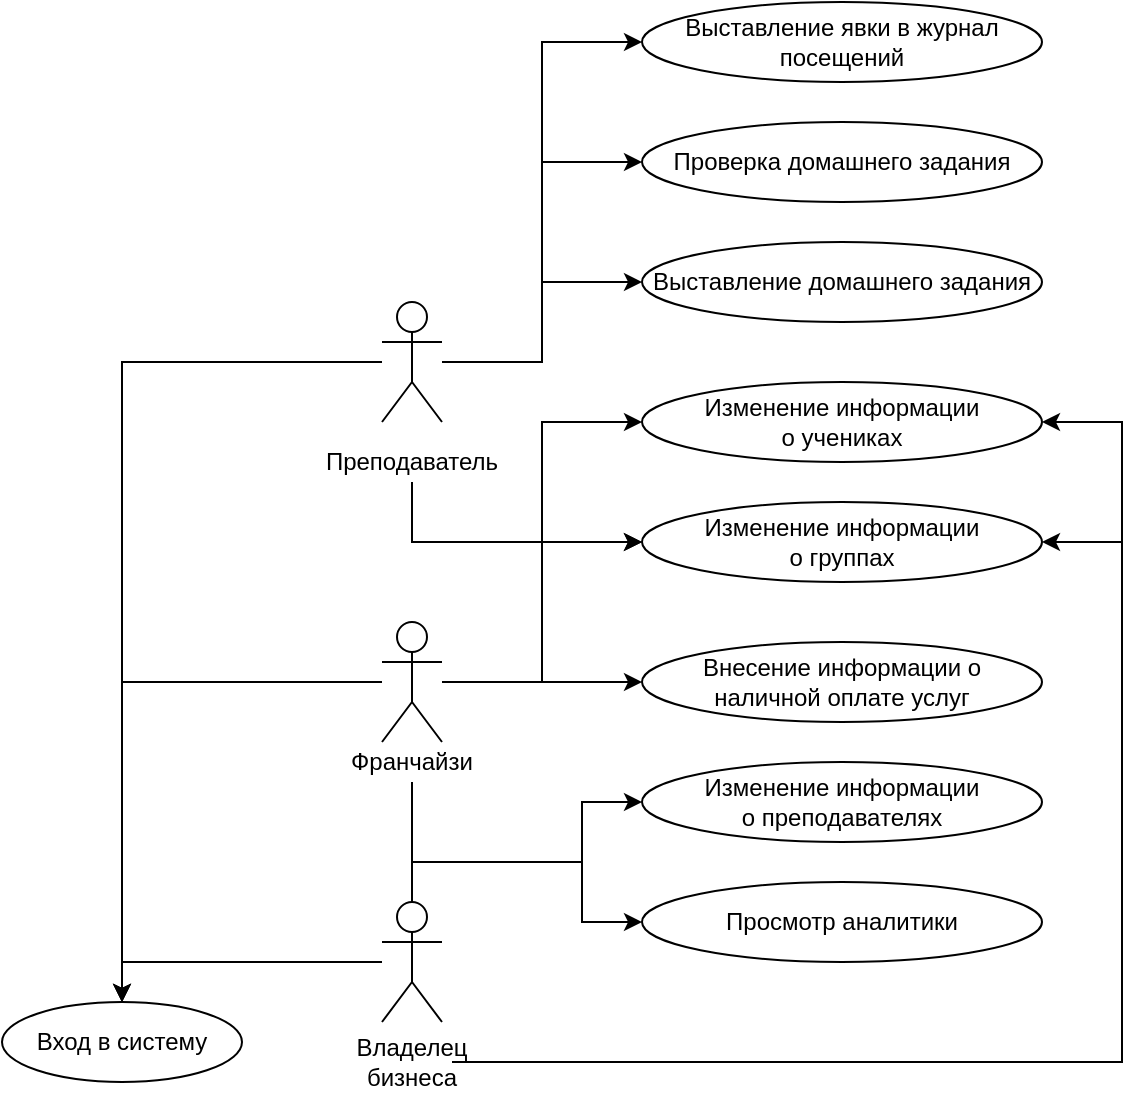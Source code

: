 <mxfile version="14.4.3" type="device"><diagram id="FRol0axSDEmr11jxdL8V" name="Страница 1"><mxGraphModel dx="2091" dy="1761" grid="1" gridSize="10" guides="1" tooltips="1" connect="1" arrows="1" fold="1" page="1" pageScale="1" pageWidth="827" pageHeight="1169" math="0" shadow="0"><root><mxCell id="0"/><mxCell id="1" parent="0"/><mxCell id="RyGW0jYWe9nX1o3jxTJW-18" style="edgeStyle=orthogonalEdgeStyle;rounded=0;orthogonalLoop=1;jettySize=auto;html=1;entryX=0.5;entryY=0;entryDx=0;entryDy=0;" edge="1" parent="1" source="RyGW0jYWe9nX1o3jxTJW-1" target="RyGW0jYWe9nX1o3jxTJW-3"><mxGeometry relative="1" as="geometry"/></mxCell><mxCell id="RyGW0jYWe9nX1o3jxTJW-30" style="edgeStyle=orthogonalEdgeStyle;rounded=0;orthogonalLoop=1;jettySize=auto;html=1;exitX=0.5;exitY=0;exitDx=0;exitDy=0;exitPerimeter=0;entryX=0;entryY=0.5;entryDx=0;entryDy=0;" edge="1" parent="1" source="RyGW0jYWe9nX1o3jxTJW-1" target="RyGW0jYWe9nX1o3jxTJW-7"><mxGeometry relative="1" as="geometry"><Array as="points"><mxPoint x="45" y="110"/><mxPoint x="130" y="110"/><mxPoint x="130" y="140"/></Array></mxGeometry></mxCell><mxCell id="RyGW0jYWe9nX1o3jxTJW-1" value="" style="shape=umlActor;verticalLabelPosition=bottom;verticalAlign=top;html=1;outlineConnect=0;" vertex="1" parent="1"><mxGeometry x="30" y="130" width="30" height="60" as="geometry"/></mxCell><mxCell id="RyGW0jYWe9nX1o3jxTJW-3" value="Вход в систему" style="ellipse;whiteSpace=wrap;html=1;" vertex="1" parent="1"><mxGeometry x="-160" y="180" width="120" height="40" as="geometry"/></mxCell><mxCell id="RyGW0jYWe9nX1o3jxTJW-4" value="Выставление явки в журнал посещений" style="ellipse;whiteSpace=wrap;html=1;" vertex="1" parent="1"><mxGeometry x="160" y="-320" width="200" height="40" as="geometry"/></mxCell><mxCell id="RyGW0jYWe9nX1o3jxTJW-5" value="Выставление домашнего задания" style="ellipse;whiteSpace=wrap;html=1;" vertex="1" parent="1"><mxGeometry x="160" y="-200" width="200" height="40" as="geometry"/></mxCell><mxCell id="RyGW0jYWe9nX1o3jxTJW-6" value="Проверка домашнего задания" style="ellipse;whiteSpace=wrap;html=1;" vertex="1" parent="1"><mxGeometry x="160" y="-260" width="200" height="40" as="geometry"/></mxCell><mxCell id="RyGW0jYWe9nX1o3jxTJW-7" value="Просмотр аналитики" style="ellipse;whiteSpace=wrap;html=1;" vertex="1" parent="1"><mxGeometry x="160" y="120" width="200" height="40" as="geometry"/></mxCell><mxCell id="RyGW0jYWe9nX1o3jxTJW-8" value="Внесение информации о &lt;br&gt;наличной оплате услуг" style="ellipse;whiteSpace=wrap;html=1;" vertex="1" parent="1"><mxGeometry x="160" width="200" height="40" as="geometry"/></mxCell><mxCell id="RyGW0jYWe9nX1o3jxTJW-9" value="Изменение информации &lt;br&gt;о группах" style="ellipse;whiteSpace=wrap;html=1;" vertex="1" parent="1"><mxGeometry x="160" y="-70" width="200" height="40" as="geometry"/></mxCell><mxCell id="RyGW0jYWe9nX1o3jxTJW-10" value="Изменение информации &lt;br&gt;о учениках" style="ellipse;whiteSpace=wrap;html=1;" vertex="1" parent="1"><mxGeometry x="160" y="-130" width="200" height="40" as="geometry"/></mxCell><mxCell id="RyGW0jYWe9nX1o3jxTJW-11" value="Изменение информации &lt;br&gt;о преподавателях" style="ellipse;whiteSpace=wrap;html=1;" vertex="1" parent="1"><mxGeometry x="160" y="60" width="200" height="40" as="geometry"/></mxCell><mxCell id="RyGW0jYWe9nX1o3jxTJW-33" style="edgeStyle=orthogonalEdgeStyle;rounded=0;orthogonalLoop=1;jettySize=auto;html=1;entryX=1;entryY=0.5;entryDx=0;entryDy=0;" edge="1" parent="1" source="RyGW0jYWe9nX1o3jxTJW-12" target="RyGW0jYWe9nX1o3jxTJW-9"><mxGeometry relative="1" as="geometry"><Array as="points"><mxPoint x="400" y="210"/><mxPoint x="400" y="-50"/></Array></mxGeometry></mxCell><mxCell id="RyGW0jYWe9nX1o3jxTJW-34" style="edgeStyle=orthogonalEdgeStyle;rounded=0;orthogonalLoop=1;jettySize=auto;html=1;entryX=1;entryY=0.5;entryDx=0;entryDy=0;" edge="1" parent="1" source="RyGW0jYWe9nX1o3jxTJW-12" target="RyGW0jYWe9nX1o3jxTJW-10"><mxGeometry relative="1" as="geometry"><Array as="points"><mxPoint x="400" y="210"/><mxPoint x="400" y="-110"/></Array></mxGeometry></mxCell><mxCell id="RyGW0jYWe9nX1o3jxTJW-12" value="Владелец бизнеса" style="text;html=1;strokeColor=none;fillColor=none;align=center;verticalAlign=middle;whiteSpace=wrap;rounded=0;" vertex="1" parent="1"><mxGeometry x="25" y="200" width="40" height="20" as="geometry"/></mxCell><mxCell id="RyGW0jYWe9nX1o3jxTJW-19" style="edgeStyle=orthogonalEdgeStyle;rounded=0;orthogonalLoop=1;jettySize=auto;html=1;entryX=0.5;entryY=0;entryDx=0;entryDy=0;" edge="1" parent="1" source="RyGW0jYWe9nX1o3jxTJW-13" target="RyGW0jYWe9nX1o3jxTJW-3"><mxGeometry relative="1" as="geometry"><mxPoint x="-100" y="140" as="targetPoint"/></mxGeometry></mxCell><mxCell id="RyGW0jYWe9nX1o3jxTJW-27" style="edgeStyle=orthogonalEdgeStyle;rounded=0;orthogonalLoop=1;jettySize=auto;html=1;entryX=0;entryY=0.5;entryDx=0;entryDy=0;" edge="1" parent="1" source="RyGW0jYWe9nX1o3jxTJW-13" target="RyGW0jYWe9nX1o3jxTJW-9"><mxGeometry relative="1" as="geometry"><Array as="points"><mxPoint x="110" y="20"/><mxPoint x="110" y="-50"/></Array></mxGeometry></mxCell><mxCell id="RyGW0jYWe9nX1o3jxTJW-32" style="edgeStyle=orthogonalEdgeStyle;rounded=0;orthogonalLoop=1;jettySize=auto;html=1;entryX=0;entryY=0.5;entryDx=0;entryDy=0;" edge="1" parent="1" source="RyGW0jYWe9nX1o3jxTJW-13" target="RyGW0jYWe9nX1o3jxTJW-8"><mxGeometry relative="1" as="geometry"/></mxCell><mxCell id="RyGW0jYWe9nX1o3jxTJW-13" value="" style="shape=umlActor;verticalLabelPosition=bottom;verticalAlign=top;html=1;outlineConnect=0;" vertex="1" parent="1"><mxGeometry x="30" y="-10" width="30" height="60" as="geometry"/></mxCell><mxCell id="RyGW0jYWe9nX1o3jxTJW-29" style="edgeStyle=orthogonalEdgeStyle;rounded=0;orthogonalLoop=1;jettySize=auto;html=1;entryX=0;entryY=0.5;entryDx=0;entryDy=0;" edge="1" parent="1" source="RyGW0jYWe9nX1o3jxTJW-14" target="RyGW0jYWe9nX1o3jxTJW-11"><mxGeometry relative="1" as="geometry"><Array as="points"><mxPoint x="45" y="110"/><mxPoint x="130" y="110"/><mxPoint x="130" y="80"/></Array></mxGeometry></mxCell><mxCell id="RyGW0jYWe9nX1o3jxTJW-14" value="Франчайзи" style="text;html=1;strokeColor=none;fillColor=none;align=center;verticalAlign=middle;whiteSpace=wrap;rounded=0;" vertex="1" parent="1"><mxGeometry x="25" y="50" width="40" height="20" as="geometry"/></mxCell><mxCell id="RyGW0jYWe9nX1o3jxTJW-21" style="edgeStyle=orthogonalEdgeStyle;rounded=0;orthogonalLoop=1;jettySize=auto;html=1;entryX=0;entryY=0.5;entryDx=0;entryDy=0;" edge="1" parent="1" source="RyGW0jYWe9nX1o3jxTJW-15" target="RyGW0jYWe9nX1o3jxTJW-6"><mxGeometry relative="1" as="geometry"/></mxCell><mxCell id="RyGW0jYWe9nX1o3jxTJW-22" style="edgeStyle=orthogonalEdgeStyle;rounded=0;orthogonalLoop=1;jettySize=auto;html=1;entryX=0;entryY=0.5;entryDx=0;entryDy=0;" edge="1" parent="1" source="RyGW0jYWe9nX1o3jxTJW-15" target="RyGW0jYWe9nX1o3jxTJW-5"><mxGeometry relative="1" as="geometry"/></mxCell><mxCell id="RyGW0jYWe9nX1o3jxTJW-28" style="edgeStyle=orthogonalEdgeStyle;rounded=0;orthogonalLoop=1;jettySize=auto;html=1;entryX=0.5;entryY=0;entryDx=0;entryDy=0;" edge="1" parent="1" source="RyGW0jYWe9nX1o3jxTJW-15" target="RyGW0jYWe9nX1o3jxTJW-3"><mxGeometry relative="1" as="geometry"/></mxCell><mxCell id="RyGW0jYWe9nX1o3jxTJW-31" style="edgeStyle=orthogonalEdgeStyle;rounded=0;orthogonalLoop=1;jettySize=auto;html=1;entryX=0;entryY=0.5;entryDx=0;entryDy=0;" edge="1" parent="1" source="RyGW0jYWe9nX1o3jxTJW-15" target="RyGW0jYWe9nX1o3jxTJW-4"><mxGeometry relative="1" as="geometry"/></mxCell><mxCell id="RyGW0jYWe9nX1o3jxTJW-15" value="" style="shape=umlActor;verticalLabelPosition=bottom;verticalAlign=top;html=1;outlineConnect=0;" vertex="1" parent="1"><mxGeometry x="30" y="-170" width="30" height="60" as="geometry"/></mxCell><mxCell id="RyGW0jYWe9nX1o3jxTJW-25" style="edgeStyle=orthogonalEdgeStyle;rounded=0;orthogonalLoop=1;jettySize=auto;html=1;exitX=0.5;exitY=1;exitDx=0;exitDy=0;entryX=0;entryY=0.5;entryDx=0;entryDy=0;" edge="1" parent="1" source="RyGW0jYWe9nX1o3jxTJW-16" target="RyGW0jYWe9nX1o3jxTJW-10"><mxGeometry relative="1" as="geometry"><Array as="points"><mxPoint x="45" y="-50"/><mxPoint x="110" y="-50"/><mxPoint x="110" y="-110"/></Array></mxGeometry></mxCell><mxCell id="RyGW0jYWe9nX1o3jxTJW-26" style="edgeStyle=orthogonalEdgeStyle;rounded=0;orthogonalLoop=1;jettySize=auto;html=1;entryX=0;entryY=0.5;entryDx=0;entryDy=0;" edge="1" parent="1" source="RyGW0jYWe9nX1o3jxTJW-16" target="RyGW0jYWe9nX1o3jxTJW-9"><mxGeometry relative="1" as="geometry"><Array as="points"><mxPoint x="45" y="-50"/></Array></mxGeometry></mxCell><mxCell id="RyGW0jYWe9nX1o3jxTJW-16" value="Преподаватель" style="text;html=1;strokeColor=none;fillColor=none;align=center;verticalAlign=middle;whiteSpace=wrap;rounded=0;" vertex="1" parent="1"><mxGeometry x="25" y="-100" width="40" height="20" as="geometry"/></mxCell></root></mxGraphModel></diagram></mxfile>
